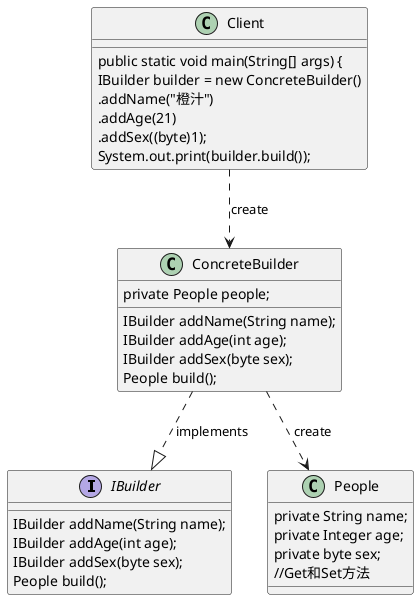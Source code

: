 @startuml
interface IBuilder{
    IBuilder addName(String name);
    IBuilder addAge(int age);
    IBuilder addSex(byte sex);
    People build();
}
class ConcreteBuilder{
    private People people;
    IBuilder addName(String name);
    IBuilder addAge(int age);
    IBuilder addSex(byte sex);
    People build();
}
class People{
    private String name;
    private Integer age;
    private byte sex;
    //Get和Set方法
}
class Client{
public static void main(String[] args) {
        IBuilder builder = new ConcreteBuilder()
                            .addName("橙汁")
                            .addAge(21)
                            .addSex((byte)1);
        System.out.print(builder.build());
}
ConcreteBuilder ..|> IBuilder : implements
ConcreteBuilder ..> People : create
Client ..> ConcreteBuilder : create
@enduml